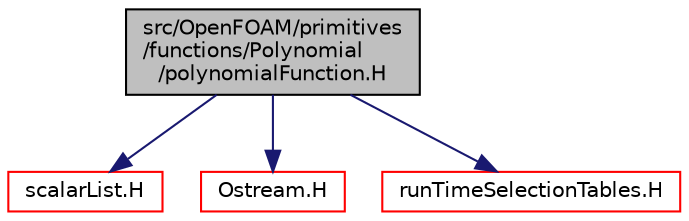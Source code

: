digraph "src/OpenFOAM/primitives/functions/Polynomial/polynomialFunction.H"
{
  bgcolor="transparent";
  edge [fontname="Helvetica",fontsize="10",labelfontname="Helvetica",labelfontsize="10"];
  node [fontname="Helvetica",fontsize="10",shape=record];
  Node1 [label="src/OpenFOAM/primitives\l/functions/Polynomial\l/polynomialFunction.H",height=0.2,width=0.4,color="black", fillcolor="grey75", style="filled", fontcolor="black"];
  Node1 -> Node2 [color="midnightblue",fontsize="10",style="solid",fontname="Helvetica"];
  Node2 [label="scalarList.H",height=0.2,width=0.4,color="red",URL="$a08938.html"];
  Node1 -> Node3 [color="midnightblue",fontsize="10",style="solid",fontname="Helvetica"];
  Node3 [label="Ostream.H",height=0.2,width=0.4,color="red",URL="$a07784.html"];
  Node1 -> Node4 [color="midnightblue",fontsize="10",style="solid",fontname="Helvetica"];
  Node4 [label="runTimeSelectionTables.H",height=0.2,width=0.4,color="red",URL="$a07840.html",tooltip="Macros to ease declaration of run-time selection tables. "];
}
